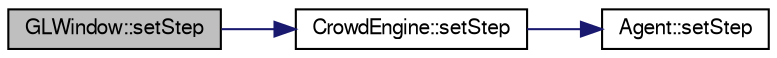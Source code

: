 digraph "GLWindow::setStep"
{
  edge [fontname="FreeSans",fontsize="10",labelfontname="FreeSans",labelfontsize="10"];
  node [fontname="FreeSans",fontsize="10",shape=record];
  rankdir="LR";
  Node1 [label="GLWindow::setStep",height=0.2,width=0.4,color="black", fillcolor="grey75", style="filled" fontcolor="black"];
  Node1 -> Node2 [color="midnightblue",fontsize="10",style="solid",fontname="FreeSans"];
  Node2 [label="CrowdEngine::setStep",height=0.2,width=0.4,color="black", fillcolor="white", style="filled",URL="$class_crowd_engine.html#a28ab0a545b2a836138690bf1ac5e1b5b"];
  Node2 -> Node3 [color="midnightblue",fontsize="10",style="solid",fontname="FreeSans"];
  Node3 [label="Agent::setStep",height=0.2,width=0.4,color="black", fillcolor="white", style="filled",URL="$class_agent.html#a0a97cadd909ee47f3e8c5d4404694314"];
}
